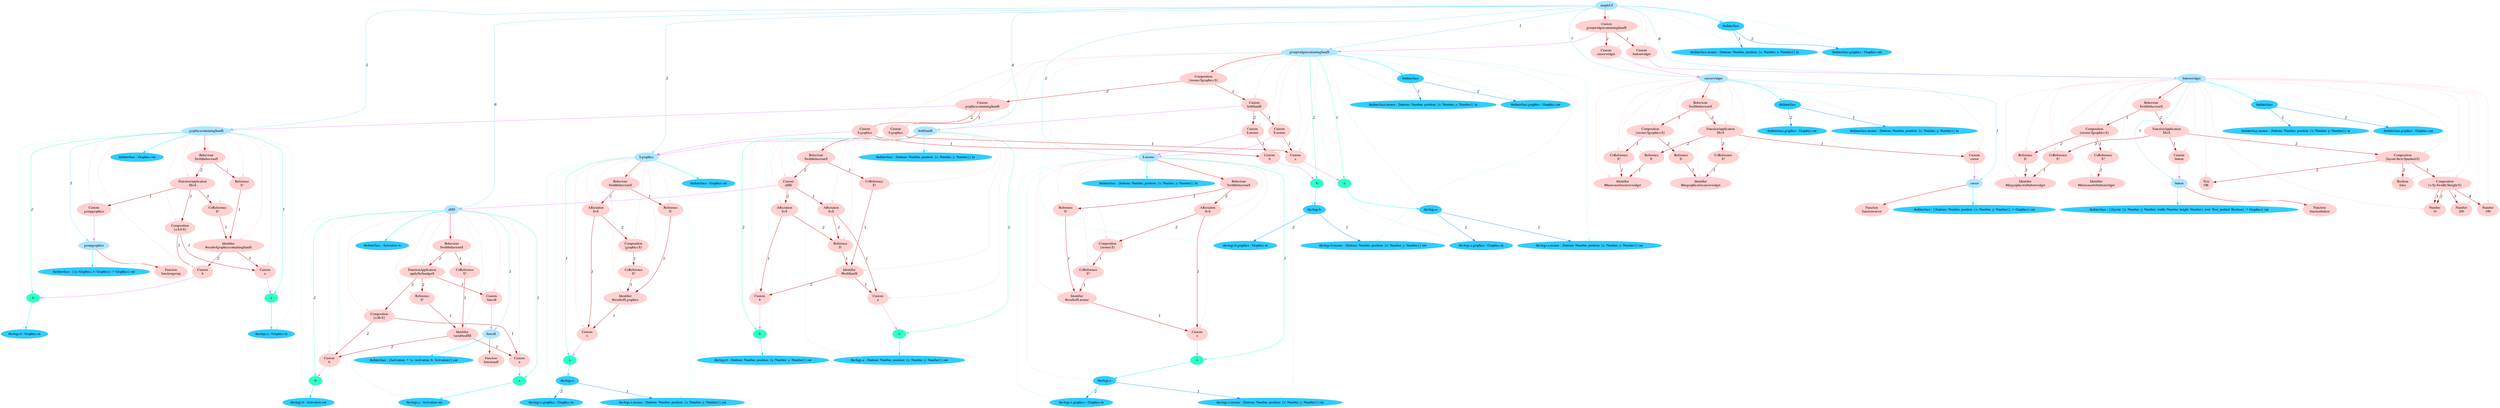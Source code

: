digraph g{node_19640 [shape="ellipse", style="filled", color="#ffd1d1", fontname="Times", label="Custom
a" ]
node_19644 [shape="ellipse", style="filled", color="#ffd1d1", fontname="Times", label="Custom
$.mouse" ]
node_19648 [shape="ellipse", style="filled", color="#ffd1d1", fontname="Times", label="Custom
b" ]
node_19652 [shape="ellipse", style="filled", color="#ffd1d1", fontname="Times", label="Custom
$.mouse" ]
node_19656 [shape="ellipse", style="filled", color="#ffd1d1", fontname="Times", label="Custom
both$and$" ]
node_19661 [shape="ellipse", style="filled", color="#ffd1d1", fontname="Times", label="Custom
$.graphics" ]
node_19665 [shape="ellipse", style="filled", color="#ffd1d1", fontname="Times", label="Custom
$.graphics" ]
node_19669 [shape="ellipse", style="filled", color="#ffd1d1", fontname="Times", label="Custom
graphicscontaining$and$" ]
node_19674 [shape="ellipse", style="filled", color="#ffd1d1", fontname="Times", label="Composition
{mouse:$graphics:$}" ]
node_19679 [shape="ellipse", style="filled", color="#ffd1d1", fontname="Times", label="Custom
x" ]
node_19684 [shape="ellipse", style="filled", color="#ffd1d1", fontname="Times", label="Identifier
#resultof$.mouse" ]
node_19689 [shape="ellipse", style="filled", color="#ffd1d1", fontname="Times", label="Reference
$!" ]
node_19693 [shape="ellipse", style="filled", color="#ffd1d1", fontname="Times", label="CoReference
$?" ]
node_19697 [shape="ellipse", style="filled", color="#ffd1d1", fontname="Times", label="Composition
{mouse:$}" ]
node_19701 [shape="ellipse", style="filled", color="#ffd1d1", fontname="Times", label="Affectation
$=$" ]
node_19706 [shape="ellipse", style="filled", color="#ffd1d1", fontname="Times", label="Behaviour
$withbehaviour$" ]
node_19711 [shape="ellipse", style="filled", color="#ffd1d1", fontname="Times", label="Custom
x" ]
node_19716 [shape="ellipse", style="filled", color="#ffd1d1", fontname="Times", label="Identifier
#resultof$.graphics" ]
node_19721 [shape="ellipse", style="filled", color="#ffd1d1", fontname="Times", label="Reference
$!" ]
node_19725 [shape="ellipse", style="filled", color="#ffd1d1", fontname="Times", label="CoReference
$?" ]
node_19729 [shape="ellipse", style="filled", color="#ffd1d1", fontname="Times", label="Composition
{graphics:$}" ]
node_19733 [shape="ellipse", style="filled", color="#ffd1d1", fontname="Times", label="Affectation
$=$" ]
node_19738 [shape="ellipse", style="filled", color="#ffd1d1", fontname="Times", label="Behaviour
$withbehaviour$" ]
node_19743 [shape="ellipse", style="filled", color="#ffd1d1", fontname="Times", label="Custom
a" ]
node_19749 [shape="ellipse", style="filled", color="#ffd1d1", fontname="Times", label="Custom
b" ]
node_19755 [shape="ellipse", style="filled", color="#ffd1d1", fontname="Times", label="Identifier
#both$and$" ]
node_19762 [shape="ellipse", style="filled", color="#ffd1d1", fontname="Times", label="CoReference
$?" ]
node_19766 [shape="ellipse", style="filled", color="#ffd1d1", fontname="Times", label="Reference
$!" ]
node_19771 [shape="ellipse", style="filled", color="#ffd1d1", fontname="Times", label="Affectation
$=$" ]
node_19776 [shape="ellipse", style="filled", color="#ffd1d1", fontname="Times", label="Affectation
$=$" ]
node_19781 [shape="ellipse", style="filled", color="#ffd1d1", fontname="Times", label="Custom
all$$" ]
node_19786 [shape="ellipse", style="filled", color="#ffd1d1", fontname="Times", label="Behaviour
$withbehaviour$" ]
node_19791 [shape="ellipse", style="filled", color="#ffd1d1", fontname="Times", label="Function
functiongroup" ]
node_19794 [shape="ellipse", style="filled", color="#ffd1d1", fontname="Times", label="Custom
a" ]
node_19799 [shape="ellipse", style="filled", color="#ffd1d1", fontname="Times", label="Custom
b" ]
node_19804 [shape="ellipse", style="filled", color="#ffd1d1", fontname="Times", label="Identifier
#resultofgraphicscontaining$and$" ]
node_19810 [shape="ellipse", style="filled", color="#ffd1d1", fontname="Times", label="Reference
$!" ]
node_19814 [shape="ellipse", style="filled", color="#ffd1d1", fontname="Times", label="Custom
groupgraphics" ]
node_19817 [shape="ellipse", style="filled", color="#ffd1d1", fontname="Times", label="Composition
{a:$,b:$}" ]
node_19822 [shape="ellipse", style="filled", color="#ffd1d1", fontname="Times", label="CoReference
$?" ]
node_19826 [shape="ellipse", style="filled", color="#ffd1d1", fontname="Times", label="FunctionApplication
$$=$" ]
node_19832 [shape="ellipse", style="filled", color="#ffd1d1", fontname="Times", label="Behaviour
$withbehaviour$" ]
node_19837 [shape="ellipse", style="filled", color="#ffd1d1", fontname="Times", label="Function
functionall" ]
node_19840 [shape="ellipse", style="filled", color="#ffd1d1", fontname="Times", label="Custom
a" ]
node_19845 [shape="ellipse", style="filled", color="#ffd1d1", fontname="Times", label="Custom
b" ]
node_19850 [shape="ellipse", style="filled", color="#ffd1d1", fontname="Times", label="Identifier
variableall$$" ]
node_19856 [shape="ellipse", style="filled", color="#ffd1d1", fontname="Times", label="CoReference
$?" ]
node_19860 [shape="ellipse", style="filled", color="#ffd1d1", fontname="Times", label="Custom
funcall" ]
node_19863 [shape="ellipse", style="filled", color="#ffd1d1", fontname="Times", label="Reference
$!" ]
node_19867 [shape="ellipse", style="filled", color="#ffd1d1", fontname="Times", label="Composition
{a:$b:$}" ]
node_19872 [shape="ellipse", style="filled", color="#ffd1d1", fontname="Times", label="FunctionApplication
apply$to$andget$" ]
node_19878 [shape="ellipse", style="filled", color="#ffd1d1", fontname="Times", label="Behaviour
$withbehaviour$" ]
node_19883 [shape="ellipse", style="filled", color="#ffd1d1", fontname="Times", label="Function
functioncursor" ]
node_19886 [shape="ellipse", style="filled", color="#ffd1d1", fontname="Times", label="Identifier
#themouseforcursorwidget" ]
node_19890 [shape="ellipse", style="filled", color="#ffd1d1", fontname="Times", label="CoReference
$?" ]
node_19894 [shape="ellipse", style="filled", color="#ffd1d1", fontname="Times", label="Identifier
#thegraphicsforcursorwidget" ]
node_19898 [shape="ellipse", style="filled", color="#ffd1d1", fontname="Times", label="Reference
$!" ]
node_19902 [shape="ellipse", style="filled", color="#ffd1d1", fontname="Times", label="Composition
{mouse:$graphics:$}" ]
node_19907 [shape="ellipse", style="filled", color="#ffd1d1", fontname="Times", label="Custom
cursor" ]
node_19910 [shape="ellipse", style="filled", color="#ffd1d1", fontname="Times", label="Reference
$!" ]
node_19914 [shape="ellipse", style="filled", color="#ffd1d1", fontname="Times", label="CoReference
$?" ]
node_19918 [shape="ellipse", style="filled", color="#ffd1d1", fontname="Times", label="FunctionApplication
$$=$" ]
node_19924 [shape="ellipse", style="filled", color="#ffd1d1", fontname="Times", label="Behaviour
$withbehaviour$" ]
node_19929 [shape="ellipse", style="filled", color="#ffd1d1", fontname="Times", label="Function
functionbutton" ]
node_19932 [shape="ellipse", style="filled", color="#ffd1d1", fontname="Times", label="Identifier
#themouseforbuttonwidget" ]
node_19935 [shape="ellipse", style="filled", color="#ffd1d1", fontname="Times", label="CoReference
$?" ]
node_19939 [shape="ellipse", style="filled", color="#ffd1d1", fontname="Times", label="Identifier
#thegraphicsforbuttonwidget" ]
node_19943 [shape="ellipse", style="filled", color="#ffd1d1", fontname="Times", label="Reference
$!" ]
node_19947 [shape="ellipse", style="filled", color="#ffd1d1", fontname="Times", label="Composition
{mouse:$graphics:$}" ]
node_19952 [shape="ellipse", style="filled", color="#ffd1d1", fontname="Times", label="Custom
button" ]
node_19955 [shape="ellipse", style="filled", color="#ffd1d1", fontname="Times", label="Number
10" ]
node_19959 [shape="ellipse", style="filled", color="#ffd1d1", fontname="Times", label="Number
200" ]
node_19962 [shape="ellipse", style="filled", color="#ffd1d1", fontname="Times", label="Number
100" ]
node_19965 [shape="ellipse", style="filled", color="#ffd1d1", fontname="Times", label="Composition
{x:$y:$width:$height:$}" ]
node_19972 [shape="ellipse", style="filled", color="#ffd1d1", fontname="Times", label="Text
OK" ]
node_19975 [shape="ellipse", style="filled", color="#ffd1d1", fontname="Times", label="Boolean
false" ]
node_19978 [shape="ellipse", style="filled", color="#ffd1d1", fontname="Times", label="Composition
{layout:$text:$pushed:$}" ]
node_19984 [shape="ellipse", style="filled", color="#ffd1d1", fontname="Times", label="CoReference
$?" ]
node_19988 [shape="ellipse", style="filled", color="#ffd1d1", fontname="Times", label="FunctionApplication
$$=$" ]
node_19994 [shape="ellipse", style="filled", color="#ffd1d1", fontname="Times", label="Behaviour
$withbehaviour$" ]
node_19999 [shape="ellipse", style="filled", color="#ffd1d1", fontname="Times", label="Custom
buttonwidget" ]
node_20002 [shape="ellipse", style="filled", color="#ffd1d1", fontname="Times", label="Custom
cursorwidget" ]
node_20005 [shape="ellipse", style="filled", color="#ffd1d1", fontname="Times", label="Custom
groupwidgetcontaining$and$" ]
node_19136 [shape="ellipse", style="filled", color="#afe7ff", fontname="Times", label="simpleUI" ]
node_19137 [shape="ellipse", style="filled", color="#afe7ff", fontname="Times", label="groupwidgetcontaining$and$" ]
node_19202 [shape="ellipse", style="filled", color="#afe7ff", fontname="Times", label="$.mouse" ]
node_19247 [shape="ellipse", style="filled", color="#afe7ff", fontname="Times", label="$.graphics" ]
node_19292 [shape="ellipse", style="filled", color="#afe7ff", fontname="Times", label="both$and$" ]
node_19360 [shape="ellipse", style="filled", color="#afe7ff", fontname="Times", label="graphicscontaining$and$" ]
node_19361 [shape="ellipse", style="filled", color="#afe7ff", fontname="Times", label="groupgraphics" ]
node_19424 [shape="ellipse", style="filled", color="#afe7ff", fontname="Times", label="all$$" ]
node_19425 [shape="ellipse", style="filled", color="#afe7ff", fontname="Times", label="funcall" ]
node_19488 [shape="ellipse", style="filled", color="#afe7ff", fontname="Times", label="cursorwidget" ]
node_19489 [shape="ellipse", style="filled", color="#afe7ff", fontname="Times", label="cursor" ]
node_19542 [shape="ellipse", style="filled", color="#afe7ff", fontname="Times", label="buttonwidget" ]
node_19543 [shape="ellipse", style="filled", color="#afe7ff", fontname="Times", label="button" ]
node_19138 [shape="ellipse", style="filled", color="#2fffc7", fontname="Times", label="a" ]
node_19148 [shape="ellipse", style="filled", color="#2fffc7", fontname="Times", label="b" ]
node_19203 [shape="ellipse", style="filled", color="#2fffc7", fontname="Times", label="x" ]
node_19248 [shape="ellipse", style="filled", color="#2fffc7", fontname="Times", label="x" ]
node_19293 [shape="ellipse", style="filled", color="#2fffc7", fontname="Times", label="a" ]
node_19297 [shape="ellipse", style="filled", color="#2fffc7", fontname="Times", label="b" ]
node_19369 [shape="ellipse", style="filled", color="#2fffc7", fontname="Times", label="a" ]
node_19373 [shape="ellipse", style="filled", color="#2fffc7", fontname="Times", label="b" ]
node_19433 [shape="ellipse", style="filled", color="#2fffc7", fontname="Times", label="a" ]
node_19437 [shape="ellipse", style="filled", color="#2fffc7", fontname="Times", label="b" ]
node_19139 [shape="ellipse", style="filled", color="#2fcdff", fontname="Times", label="theArgs.a" ]
node_19140 [shape="ellipse", style="filled", color="#2fcdff", fontname="Times", label="theArgs.a.mouse : {buttons: Number, position: {x: Number, y: Number}} out" ]
node_19142 [shape="ellipse", style="filled", color="#2fcdff", fontname="Times", label="theArgs.a.graphics : Graphics in" ]
node_19149 [shape="ellipse", style="filled", color="#2fcdff", fontname="Times", label="theArgs.b" ]
node_19150 [shape="ellipse", style="filled", color="#2fcdff", fontname="Times", label="theArgs.b.mouse : {buttons: Number, position: {x: Number, y: Number}} out" ]
node_19152 [shape="ellipse", style="filled", color="#2fcdff", fontname="Times", label="theArgs.b.graphics : Graphics in" ]
node_19160 [shape="ellipse", style="filled", color="#2fcdff", fontname="Times", label="theInterface" ]
node_19161 [shape="ellipse", style="filled", color="#2fcdff", fontname="Times", label="theInterface.mouse : {buttons: Number, position: {x: Number, y: Number}} in" ]
node_19163 [shape="ellipse", style="filled", color="#2fcdff", fontname="Times", label="theInterface.graphics : Graphics out" ]
node_19204 [shape="ellipse", style="filled", color="#2fcdff", fontname="Times", label="theArgs.x" ]
node_19205 [shape="ellipse", style="filled", color="#2fcdff", fontname="Times", label="theArgs.x.mouse : {buttons: Number, position: {x: Number, y: Number}} out" ]
node_19207 [shape="ellipse", style="filled", color="#2fcdff", fontname="Times", label="theArgs.x.graphics : Graphics in" ]
node_19214 [shape="ellipse", style="filled", color="#2fcdff", fontname="Times", label="theInterface : {buttons: Number, position: {x: Number, y: Number}} in" ]
node_19249 [shape="ellipse", style="filled", color="#2fcdff", fontname="Times", label="theArgs.x" ]
node_19250 [shape="ellipse", style="filled", color="#2fcdff", fontname="Times", label="theArgs.x.mouse : {buttons: Number, position: {x: Number, y: Number}} out" ]
node_19252 [shape="ellipse", style="filled", color="#2fcdff", fontname="Times", label="theArgs.x.graphics : Graphics in" ]
node_19259 [shape="ellipse", style="filled", color="#2fcdff", fontname="Times", label="theInterface : Graphics out" ]
node_19294 [shape="ellipse", style="filled", color="#2fcdff", fontname="Times", label="theArgs.a : {buttons: Number, position: {x: Number, y: Number}} out" ]
node_19298 [shape="ellipse", style="filled", color="#2fcdff", fontname="Times", label="theArgs.b : {buttons: Number, position: {x: Number, y: Number}} out" ]
node_19303 [shape="ellipse", style="filled", color="#2fcdff", fontname="Times", label="theInterface : {buttons: Number, position: {x: Number, y: Number}} in" ]
node_19362 [shape="ellipse", style="filled", color="#2fcdff", fontname="Times", label="theInterface : {{a: Graphics, b: Graphics} -> Graphics} out" ]
node_19370 [shape="ellipse", style="filled", color="#2fcdff", fontname="Times", label="theArgs.a : Graphics in" ]
node_19374 [shape="ellipse", style="filled", color="#2fcdff", fontname="Times", label="theArgs.b : Graphics in" ]
node_19379 [shape="ellipse", style="filled", color="#2fcdff", fontname="Times", label="theInterface : Graphics out" ]
node_19426 [shape="ellipse", style="filled", color="#2fcdff", fontname="Times", label="theInterface : {Activation -> {a: Activation, b: Activation}} out" ]
node_19434 [shape="ellipse", style="filled", color="#2fcdff", fontname="Times", label="theArgs.a : Activation out" ]
node_19438 [shape="ellipse", style="filled", color="#2fcdff", fontname="Times", label="theArgs.b : Activation out" ]
node_19443 [shape="ellipse", style="filled", color="#2fcdff", fontname="Times", label="theInterface : Activation in" ]
node_19490 [shape="ellipse", style="filled", color="#2fcdff", fontname="Times", label="theInterface : {{buttons: Number, position: {x: Number, y: Number}} -> Graphics} out" ]
node_19497 [shape="ellipse", style="filled", color="#2fcdff", fontname="Times", label="theInterface" ]
node_19498 [shape="ellipse", style="filled", color="#2fcdff", fontname="Times", label="theInterface.mouse : {buttons: Number, position: {x: Number, y: Number}} in" ]
node_19500 [shape="ellipse", style="filled", color="#2fcdff", fontname="Times", label="theInterface.graphics : Graphics out" ]
node_19544 [shape="ellipse", style="filled", color="#2fcdff", fontname="Times", label="theInterface : {{layout: {x: Number, y: Number, width: Number, height: Number}, text: Text, pushed: Boolean} -> Graphics} out" ]
node_19551 [shape="ellipse", style="filled", color="#2fcdff", fontname="Times", label="theInterface" ]
node_19552 [shape="ellipse", style="filled", color="#2fcdff", fontname="Times", label="theInterface.mouse : {buttons: Number, position: {x: Number, y: Number}} in" ]
node_19554 [shape="ellipse", style="filled", color="#2fcdff", fontname="Times", label="theInterface.graphics : Graphics out" ]
node_19622 [shape="ellipse", style="filled", color="#2fcdff", fontname="Times", label="theInterface" ]
node_19623 [shape="ellipse", style="filled", color="#2fcdff", fontname="Times", label="theInterface.mouse : {buttons: Number, position: {x: Number, y: Number}} in" ]
node_19625 [shape="ellipse", style="filled", color="#2fcdff", fontname="Times", label="theInterface.graphics : Graphics out" ]
node_19644 -> node_19640 [dir=forward, arrowHead=normal, fontname="Times-Italic", arrowsize=1, color="#d00000", label="1",  headlabel="", taillabel="" ]
node_19652 -> node_19648 [dir=forward, arrowHead=normal, fontname="Times-Italic", arrowsize=1, color="#d00000", label="1",  headlabel="", taillabel="" ]
node_19656 -> node_19644 [dir=forward, arrowHead=normal, fontname="Times-Italic", arrowsize=1, color="#d00000", label="1",  headlabel="", taillabel="" ]
node_19656 -> node_19652 [dir=forward, arrowHead=normal, fontname="Times-Italic", arrowsize=1, color="#d00000", label="2",  headlabel="", taillabel="" ]
node_19661 -> node_19640 [dir=forward, arrowHead=normal, fontname="Times-Italic", arrowsize=1, color="#d00000", label="1",  headlabel="", taillabel="" ]
node_19665 -> node_19648 [dir=forward, arrowHead=normal, fontname="Times-Italic", arrowsize=1, color="#d00000", label="1",  headlabel="", taillabel="" ]
node_19669 -> node_19661 [dir=forward, arrowHead=normal, fontname="Times-Italic", arrowsize=1, color="#d00000", label="1",  headlabel="", taillabel="" ]
node_19669 -> node_19665 [dir=forward, arrowHead=normal, fontname="Times-Italic", arrowsize=1, color="#d00000", label="2",  headlabel="", taillabel="" ]
node_19674 -> node_19656 [dir=forward, arrowHead=normal, fontname="Times-Italic", arrowsize=1, color="#d00000", label="1",  headlabel="", taillabel="" ]
node_19674 -> node_19669 [dir=forward, arrowHead=normal, fontname="Times-Italic", arrowsize=1, color="#d00000", label="2",  headlabel="", taillabel="" ]
node_19684 -> node_19679 [dir=forward, arrowHead=normal, fontname="Times-Italic", arrowsize=1, color="#d00000", label="1",  headlabel="", taillabel="" ]
node_19689 -> node_19684 [dir=forward, arrowHead=normal, fontname="Times-Italic", arrowsize=1, color="#d00000", label="1",  headlabel="", taillabel="" ]
node_19693 -> node_19684 [dir=forward, arrowHead=normal, fontname="Times-Italic", arrowsize=1, color="#d00000", label="1",  headlabel="", taillabel="" ]
node_19697 -> node_19693 [dir=forward, arrowHead=normal, fontname="Times-Italic", arrowsize=1, color="#d00000", label="1",  headlabel="", taillabel="" ]
node_19701 -> node_19679 [dir=forward, arrowHead=normal, fontname="Times-Italic", arrowsize=1, color="#d00000", label="1",  headlabel="", taillabel="" ]
node_19701 -> node_19697 [dir=forward, arrowHead=normal, fontname="Times-Italic", arrowsize=1, color="#d00000", label="2",  headlabel="", taillabel="" ]
node_19706 -> node_19689 [dir=forward, arrowHead=normal, fontname="Times-Italic", arrowsize=1, color="#d00000", label="1",  headlabel="", taillabel="" ]
node_19706 -> node_19701 [dir=forward, arrowHead=normal, fontname="Times-Italic", arrowsize=1, color="#d00000", label="2",  headlabel="", taillabel="" ]
node_19716 -> node_19711 [dir=forward, arrowHead=normal, fontname="Times-Italic", arrowsize=1, color="#d00000", label="1",  headlabel="", taillabel="" ]
node_19721 -> node_19716 [dir=forward, arrowHead=normal, fontname="Times-Italic", arrowsize=1, color="#d00000", label="1",  headlabel="", taillabel="" ]
node_19725 -> node_19716 [dir=forward, arrowHead=normal, fontname="Times-Italic", arrowsize=1, color="#d00000", label="1",  headlabel="", taillabel="" ]
node_19729 -> node_19725 [dir=forward, arrowHead=normal, fontname="Times-Italic", arrowsize=1, color="#d00000", label="1",  headlabel="", taillabel="" ]
node_19733 -> node_19711 [dir=forward, arrowHead=normal, fontname="Times-Italic", arrowsize=1, color="#d00000", label="1",  headlabel="", taillabel="" ]
node_19733 -> node_19729 [dir=forward, arrowHead=normal, fontname="Times-Italic", arrowsize=1, color="#d00000", label="2",  headlabel="", taillabel="" ]
node_19738 -> node_19721 [dir=forward, arrowHead=normal, fontname="Times-Italic", arrowsize=1, color="#d00000", label="1",  headlabel="", taillabel="" ]
node_19738 -> node_19733 [dir=forward, arrowHead=normal, fontname="Times-Italic", arrowsize=1, color="#d00000", label="2",  headlabel="", taillabel="" ]
node_19755 -> node_19743 [dir=forward, arrowHead=normal, fontname="Times-Italic", arrowsize=1, color="#d00000", label="1",  headlabel="", taillabel="" ]
node_19755 -> node_19749 [dir=forward, arrowHead=normal, fontname="Times-Italic", arrowsize=1, color="#d00000", label="2",  headlabel="", taillabel="" ]
node_19762 -> node_19755 [dir=forward, arrowHead=normal, fontname="Times-Italic", arrowsize=1, color="#d00000", label="1",  headlabel="", taillabel="" ]
node_19766 -> node_19755 [dir=forward, arrowHead=normal, fontname="Times-Italic", arrowsize=1, color="#d00000", label="1",  headlabel="", taillabel="" ]
node_19771 -> node_19743 [dir=forward, arrowHead=normal, fontname="Times-Italic", arrowsize=1, color="#d00000", label="1",  headlabel="", taillabel="" ]
node_19771 -> node_19766 [dir=forward, arrowHead=normal, fontname="Times-Italic", arrowsize=1, color="#d00000", label="2",  headlabel="", taillabel="" ]
node_19776 -> node_19749 [dir=forward, arrowHead=normal, fontname="Times-Italic", arrowsize=1, color="#d00000", label="1",  headlabel="", taillabel="" ]
node_19776 -> node_19766 [dir=forward, arrowHead=normal, fontname="Times-Italic", arrowsize=1, color="#d00000", label="2",  headlabel="", taillabel="" ]
node_19781 -> node_19771 [dir=forward, arrowHead=normal, fontname="Times-Italic", arrowsize=1, color="#d00000", label="1",  headlabel="", taillabel="" ]
node_19781 -> node_19776 [dir=forward, arrowHead=normal, fontname="Times-Italic", arrowsize=1, color="#d00000", label="2",  headlabel="", taillabel="" ]
node_19786 -> node_19762 [dir=forward, arrowHead=normal, fontname="Times-Italic", arrowsize=1, color="#d00000", label="1",  headlabel="", taillabel="" ]
node_19786 -> node_19781 [dir=forward, arrowHead=normal, fontname="Times-Italic", arrowsize=1, color="#d00000", label="2",  headlabel="", taillabel="" ]
node_19804 -> node_19794 [dir=forward, arrowHead=normal, fontname="Times-Italic", arrowsize=1, color="#d00000", label="1",  headlabel="", taillabel="" ]
node_19804 -> node_19799 [dir=forward, arrowHead=normal, fontname="Times-Italic", arrowsize=1, color="#d00000", label="2",  headlabel="", taillabel="" ]
node_19810 -> node_19804 [dir=forward, arrowHead=normal, fontname="Times-Italic", arrowsize=1, color="#d00000", label="1",  headlabel="", taillabel="" ]
node_19817 -> node_19794 [dir=forward, arrowHead=normal, fontname="Times-Italic", arrowsize=1, color="#d00000", label="1",  headlabel="", taillabel="" ]
node_19817 -> node_19799 [dir=forward, arrowHead=normal, fontname="Times-Italic", arrowsize=1, color="#d00000", label="2",  headlabel="", taillabel="" ]
node_19822 -> node_19804 [dir=forward, arrowHead=normal, fontname="Times-Italic", arrowsize=1, color="#d00000", label="1",  headlabel="", taillabel="" ]
node_19826 -> node_19814 [dir=forward, arrowHead=normal, fontname="Times-Italic", arrowsize=1, color="#d00000", label="1",  headlabel="", taillabel="" ]
node_19826 -> node_19817 [dir=forward, arrowHead=normal, fontname="Times-Italic", arrowsize=1, color="#d00000", label="2",  headlabel="", taillabel="" ]
node_19826 -> node_19822 [dir=forward, arrowHead=normal, fontname="Times-Italic", arrowsize=1, color="#d00000", label="3",  headlabel="", taillabel="" ]
node_19832 -> node_19810 [dir=forward, arrowHead=normal, fontname="Times-Italic", arrowsize=1, color="#d00000", label="1",  headlabel="", taillabel="" ]
node_19832 -> node_19826 [dir=forward, arrowHead=normal, fontname="Times-Italic", arrowsize=1, color="#d00000", label="2",  headlabel="", taillabel="" ]
node_19850 -> node_19840 [dir=forward, arrowHead=normal, fontname="Times-Italic", arrowsize=1, color="#d00000", label="1",  headlabel="", taillabel="" ]
node_19850 -> node_19845 [dir=forward, arrowHead=normal, fontname="Times-Italic", arrowsize=1, color="#d00000", label="2",  headlabel="", taillabel="" ]
node_19856 -> node_19850 [dir=forward, arrowHead=normal, fontname="Times-Italic", arrowsize=1, color="#d00000", label="1",  headlabel="", taillabel="" ]
node_19863 -> node_19850 [dir=forward, arrowHead=normal, fontname="Times-Italic", arrowsize=1, color="#d00000", label="1",  headlabel="", taillabel="" ]
node_19867 -> node_19840 [dir=forward, arrowHead=normal, fontname="Times-Italic", arrowsize=1, color="#d00000", label="1",  headlabel="", taillabel="" ]
node_19867 -> node_19845 [dir=forward, arrowHead=normal, fontname="Times-Italic", arrowsize=1, color="#d00000", label="2",  headlabel="", taillabel="" ]
node_19872 -> node_19860 [dir=forward, arrowHead=normal, fontname="Times-Italic", arrowsize=1, color="#d00000", label="1",  headlabel="", taillabel="" ]
node_19872 -> node_19863 [dir=forward, arrowHead=normal, fontname="Times-Italic", arrowsize=1, color="#d00000", label="2",  headlabel="", taillabel="" ]
node_19872 -> node_19867 [dir=forward, arrowHead=normal, fontname="Times-Italic", arrowsize=1, color="#d00000", label="3",  headlabel="", taillabel="" ]
node_19878 -> node_19856 [dir=forward, arrowHead=normal, fontname="Times-Italic", arrowsize=1, color="#d00000", label="1",  headlabel="", taillabel="" ]
node_19878 -> node_19872 [dir=forward, arrowHead=normal, fontname="Times-Italic", arrowsize=1, color="#d00000", label="2",  headlabel="", taillabel="" ]
node_19890 -> node_19886 [dir=forward, arrowHead=normal, fontname="Times-Italic", arrowsize=1, color="#d00000", label="1",  headlabel="", taillabel="" ]
node_19898 -> node_19894 [dir=forward, arrowHead=normal, fontname="Times-Italic", arrowsize=1, color="#d00000", label="1",  headlabel="", taillabel="" ]
node_19902 -> node_19890 [dir=forward, arrowHead=normal, fontname="Times-Italic", arrowsize=1, color="#d00000", label="1",  headlabel="", taillabel="" ]
node_19902 -> node_19898 [dir=forward, arrowHead=normal, fontname="Times-Italic", arrowsize=1, color="#d00000", label="2",  headlabel="", taillabel="" ]
node_19910 -> node_19886 [dir=forward, arrowHead=normal, fontname="Times-Italic", arrowsize=1, color="#d00000", label="1",  headlabel="", taillabel="" ]
node_19914 -> node_19894 [dir=forward, arrowHead=normal, fontname="Times-Italic", arrowsize=1, color="#d00000", label="1",  headlabel="", taillabel="" ]
node_19918 -> node_19907 [dir=forward, arrowHead=normal, fontname="Times-Italic", arrowsize=1, color="#d00000", label="1",  headlabel="", taillabel="" ]
node_19918 -> node_19910 [dir=forward, arrowHead=normal, fontname="Times-Italic", arrowsize=1, color="#d00000", label="2",  headlabel="", taillabel="" ]
node_19918 -> node_19914 [dir=forward, arrowHead=normal, fontname="Times-Italic", arrowsize=1, color="#d00000", label="3",  headlabel="", taillabel="" ]
node_19924 -> node_19902 [dir=forward, arrowHead=normal, fontname="Times-Italic", arrowsize=1, color="#d00000", label="1",  headlabel="", taillabel="" ]
node_19924 -> node_19918 [dir=forward, arrowHead=normal, fontname="Times-Italic", arrowsize=1, color="#d00000", label="2",  headlabel="", taillabel="" ]
node_19935 -> node_19932 [dir=forward, arrowHead=normal, fontname="Times-Italic", arrowsize=1, color="#d00000", label="1",  headlabel="", taillabel="" ]
node_19943 -> node_19939 [dir=forward, arrowHead=normal, fontname="Times-Italic", arrowsize=1, color="#d00000", label="1",  headlabel="", taillabel="" ]
node_19947 -> node_19935 [dir=forward, arrowHead=normal, fontname="Times-Italic", arrowsize=1, color="#d00000", label="1",  headlabel="", taillabel="" ]
node_19947 -> node_19943 [dir=forward, arrowHead=normal, fontname="Times-Italic", arrowsize=1, color="#d00000", label="2",  headlabel="", taillabel="" ]
node_19965 -> node_19955 [dir=forward, arrowHead=normal, fontname="Times-Italic", arrowsize=1, color="#d00000", label="1",  headlabel="", taillabel="" ]
node_19965 -> node_19955 [dir=forward, arrowHead=normal, fontname="Times-Italic", arrowsize=1, color="#d00000", label="2",  headlabel="", taillabel="" ]
node_19965 -> node_19959 [dir=forward, arrowHead=normal, fontname="Times-Italic", arrowsize=1, color="#d00000", label="3",  headlabel="", taillabel="" ]
node_19965 -> node_19962 [dir=forward, arrowHead=normal, fontname="Times-Italic", arrowsize=1, color="#d00000", label="4",  headlabel="", taillabel="" ]
node_19978 -> node_19965 [dir=forward, arrowHead=normal, fontname="Times-Italic", arrowsize=1, color="#d00000", label="1",  headlabel="", taillabel="" ]
node_19978 -> node_19972 [dir=forward, arrowHead=normal, fontname="Times-Italic", arrowsize=1, color="#d00000", label="2",  headlabel="", taillabel="" ]
node_19978 -> node_19975 [dir=forward, arrowHead=normal, fontname="Times-Italic", arrowsize=1, color="#d00000", label="3",  headlabel="", taillabel="" ]
node_19984 -> node_19939 [dir=forward, arrowHead=normal, fontname="Times-Italic", arrowsize=1, color="#d00000", label="1",  headlabel="", taillabel="" ]
node_19988 -> node_19952 [dir=forward, arrowHead=normal, fontname="Times-Italic", arrowsize=1, color="#d00000", label="1",  headlabel="", taillabel="" ]
node_19988 -> node_19978 [dir=forward, arrowHead=normal, fontname="Times-Italic", arrowsize=1, color="#d00000", label="2",  headlabel="", taillabel="" ]
node_19988 -> node_19984 [dir=forward, arrowHead=normal, fontname="Times-Italic", arrowsize=1, color="#d00000", label="3",  headlabel="", taillabel="" ]
node_19994 -> node_19947 [dir=forward, arrowHead=normal, fontname="Times-Italic", arrowsize=1, color="#d00000", label="1",  headlabel="", taillabel="" ]
node_19994 -> node_19988 [dir=forward, arrowHead=normal, fontname="Times-Italic", arrowsize=1, color="#d00000", label="2",  headlabel="", taillabel="" ]
node_20005 -> node_19999 [dir=forward, arrowHead=normal, fontname="Times-Italic", arrowsize=1, color="#d00000", label="1",  headlabel="", taillabel="" ]
node_20005 -> node_20002 [dir=forward, arrowHead=normal, fontname="Times-Italic", arrowsize=1, color="#d00000", label="2",  headlabel="", taillabel="" ]
node_19137 -> node_19674 [dir=forward, arrowHead=normal, fontname="Times-Italic", arrowsize=1, color="#ff0000", label="",  headlabel="", taillabel="" ]
node_19202 -> node_19706 [dir=forward, arrowHead=normal, fontname="Times-Italic", arrowsize=1, color="#ff0000", label="",  headlabel="", taillabel="" ]
node_19247 -> node_19738 [dir=forward, arrowHead=normal, fontname="Times-Italic", arrowsize=1, color="#ff0000", label="",  headlabel="", taillabel="" ]
node_19292 -> node_19786 [dir=forward, arrowHead=normal, fontname="Times-Italic", arrowsize=1, color="#ff0000", label="",  headlabel="", taillabel="" ]
node_19361 -> node_19791 [dir=forward, arrowHead=normal, fontname="Times-Italic", arrowsize=1, color="#ff0000", label="",  headlabel="", taillabel="" ]
node_19360 -> node_19832 [dir=forward, arrowHead=normal, fontname="Times-Italic", arrowsize=1, color="#ff0000", label="",  headlabel="", taillabel="" ]
node_19425 -> node_19837 [dir=forward, arrowHead=normal, fontname="Times-Italic", arrowsize=1, color="#ff0000", label="",  headlabel="", taillabel="" ]
node_19424 -> node_19878 [dir=forward, arrowHead=normal, fontname="Times-Italic", arrowsize=1, color="#ff0000", label="",  headlabel="", taillabel="" ]
node_19489 -> node_19883 [dir=forward, arrowHead=normal, fontname="Times-Italic", arrowsize=1, color="#ff0000", label="",  headlabel="", taillabel="" ]
node_19488 -> node_19924 [dir=forward, arrowHead=normal, fontname="Times-Italic", arrowsize=1, color="#ff0000", label="",  headlabel="", taillabel="" ]
node_19543 -> node_19929 [dir=forward, arrowHead=normal, fontname="Times-Italic", arrowsize=1, color="#ff0000", label="",  headlabel="", taillabel="" ]
node_19542 -> node_19994 [dir=forward, arrowHead=normal, fontname="Times-Italic", arrowsize=1, color="#ff0000", label="",  headlabel="", taillabel="" ]
node_19136 -> node_20005 [dir=forward, arrowHead=normal, fontname="Times-Italic", arrowsize=1, color="#ff0000", label="",  headlabel="", taillabel="" ]
node_19137 -> node_19640 [dir=forward, arrowHead=normal, fontname="Times-Italic", arrowsize=1, color="#ffd5d5", label="",  headlabel="", taillabel="" ]
node_19137 -> node_19644 [dir=forward, arrowHead=normal, fontname="Times-Italic", arrowsize=1, color="#ffd5d5", label="",  headlabel="", taillabel="" ]
node_19137 -> node_19648 [dir=forward, arrowHead=normal, fontname="Times-Italic", arrowsize=1, color="#ffd5d5", label="",  headlabel="", taillabel="" ]
node_19137 -> node_19652 [dir=forward, arrowHead=normal, fontname="Times-Italic", arrowsize=1, color="#ffd5d5", label="",  headlabel="", taillabel="" ]
node_19137 -> node_19656 [dir=forward, arrowHead=normal, fontname="Times-Italic", arrowsize=1, color="#ffd5d5", label="",  headlabel="", taillabel="" ]
node_19137 -> node_19661 [dir=forward, arrowHead=normal, fontname="Times-Italic", arrowsize=1, color="#ffd5d5", label="",  headlabel="", taillabel="" ]
node_19137 -> node_19665 [dir=forward, arrowHead=normal, fontname="Times-Italic", arrowsize=1, color="#ffd5d5", label="",  headlabel="", taillabel="" ]
node_19137 -> node_19669 [dir=forward, arrowHead=normal, fontname="Times-Italic", arrowsize=1, color="#ffd5d5", label="",  headlabel="", taillabel="" ]
node_19137 -> node_19674 [dir=forward, arrowHead=normal, fontname="Times-Italic", arrowsize=1, color="#ffd5d5", label="",  headlabel="", taillabel="" ]
node_19202 -> node_19679 [dir=forward, arrowHead=normal, fontname="Times-Italic", arrowsize=1, color="#ffd5d5", label="",  headlabel="", taillabel="" ]
node_19202 -> node_19684 [dir=forward, arrowHead=normal, fontname="Times-Italic", arrowsize=1, color="#ffd5d5", label="",  headlabel="", taillabel="" ]
node_19202 -> node_19689 [dir=forward, arrowHead=normal, fontname="Times-Italic", arrowsize=1, color="#ffd5d5", label="",  headlabel="", taillabel="" ]
node_19202 -> node_19693 [dir=forward, arrowHead=normal, fontname="Times-Italic", arrowsize=1, color="#ffd5d5", label="",  headlabel="", taillabel="" ]
node_19202 -> node_19697 [dir=forward, arrowHead=normal, fontname="Times-Italic", arrowsize=1, color="#ffd5d5", label="",  headlabel="", taillabel="" ]
node_19202 -> node_19701 [dir=forward, arrowHead=normal, fontname="Times-Italic", arrowsize=1, color="#ffd5d5", label="",  headlabel="", taillabel="" ]
node_19202 -> node_19706 [dir=forward, arrowHead=normal, fontname="Times-Italic", arrowsize=1, color="#ffd5d5", label="",  headlabel="", taillabel="" ]
node_19247 -> node_19711 [dir=forward, arrowHead=normal, fontname="Times-Italic", arrowsize=1, color="#ffd5d5", label="",  headlabel="", taillabel="" ]
node_19247 -> node_19716 [dir=forward, arrowHead=normal, fontname="Times-Italic", arrowsize=1, color="#ffd5d5", label="",  headlabel="", taillabel="" ]
node_19247 -> node_19721 [dir=forward, arrowHead=normal, fontname="Times-Italic", arrowsize=1, color="#ffd5d5", label="",  headlabel="", taillabel="" ]
node_19247 -> node_19725 [dir=forward, arrowHead=normal, fontname="Times-Italic", arrowsize=1, color="#ffd5d5", label="",  headlabel="", taillabel="" ]
node_19247 -> node_19729 [dir=forward, arrowHead=normal, fontname="Times-Italic", arrowsize=1, color="#ffd5d5", label="",  headlabel="", taillabel="" ]
node_19247 -> node_19733 [dir=forward, arrowHead=normal, fontname="Times-Italic", arrowsize=1, color="#ffd5d5", label="",  headlabel="", taillabel="" ]
node_19247 -> node_19738 [dir=forward, arrowHead=normal, fontname="Times-Italic", arrowsize=1, color="#ffd5d5", label="",  headlabel="", taillabel="" ]
node_19292 -> node_19743 [dir=forward, arrowHead=normal, fontname="Times-Italic", arrowsize=1, color="#ffd5d5", label="",  headlabel="", taillabel="" ]
node_19292 -> node_19749 [dir=forward, arrowHead=normal, fontname="Times-Italic", arrowsize=1, color="#ffd5d5", label="",  headlabel="", taillabel="" ]
node_19292 -> node_19755 [dir=forward, arrowHead=normal, fontname="Times-Italic", arrowsize=1, color="#ffd5d5", label="",  headlabel="", taillabel="" ]
node_19292 -> node_19762 [dir=forward, arrowHead=normal, fontname="Times-Italic", arrowsize=1, color="#ffd5d5", label="",  headlabel="", taillabel="" ]
node_19292 -> node_19766 [dir=forward, arrowHead=normal, fontname="Times-Italic", arrowsize=1, color="#ffd5d5", label="",  headlabel="", taillabel="" ]
node_19292 -> node_19771 [dir=forward, arrowHead=normal, fontname="Times-Italic", arrowsize=1, color="#ffd5d5", label="",  headlabel="", taillabel="" ]
node_19292 -> node_19776 [dir=forward, arrowHead=normal, fontname="Times-Italic", arrowsize=1, color="#ffd5d5", label="",  headlabel="", taillabel="" ]
node_19292 -> node_19781 [dir=forward, arrowHead=normal, fontname="Times-Italic", arrowsize=1, color="#ffd5d5", label="",  headlabel="", taillabel="" ]
node_19292 -> node_19786 [dir=forward, arrowHead=normal, fontname="Times-Italic", arrowsize=1, color="#ffd5d5", label="",  headlabel="", taillabel="" ]
node_19361 -> node_19791 [dir=forward, arrowHead=normal, fontname="Times-Italic", arrowsize=1, color="#ffd5d5", label="",  headlabel="", taillabel="" ]
node_19360 -> node_19794 [dir=forward, arrowHead=normal, fontname="Times-Italic", arrowsize=1, color="#ffd5d5", label="",  headlabel="", taillabel="" ]
node_19360 -> node_19799 [dir=forward, arrowHead=normal, fontname="Times-Italic", arrowsize=1, color="#ffd5d5", label="",  headlabel="", taillabel="" ]
node_19360 -> node_19804 [dir=forward, arrowHead=normal, fontname="Times-Italic", arrowsize=1, color="#ffd5d5", label="",  headlabel="", taillabel="" ]
node_19360 -> node_19810 [dir=forward, arrowHead=normal, fontname="Times-Italic", arrowsize=1, color="#ffd5d5", label="",  headlabel="", taillabel="" ]
node_19360 -> node_19814 [dir=forward, arrowHead=normal, fontname="Times-Italic", arrowsize=1, color="#ffd5d5", label="",  headlabel="", taillabel="" ]
node_19360 -> node_19817 [dir=forward, arrowHead=normal, fontname="Times-Italic", arrowsize=1, color="#ffd5d5", label="",  headlabel="", taillabel="" ]
node_19360 -> node_19822 [dir=forward, arrowHead=normal, fontname="Times-Italic", arrowsize=1, color="#ffd5d5", label="",  headlabel="", taillabel="" ]
node_19360 -> node_19826 [dir=forward, arrowHead=normal, fontname="Times-Italic", arrowsize=1, color="#ffd5d5", label="",  headlabel="", taillabel="" ]
node_19360 -> node_19832 [dir=forward, arrowHead=normal, fontname="Times-Italic", arrowsize=1, color="#ffd5d5", label="",  headlabel="", taillabel="" ]
node_19425 -> node_19837 [dir=forward, arrowHead=normal, fontname="Times-Italic", arrowsize=1, color="#ffd5d5", label="",  headlabel="", taillabel="" ]
node_19424 -> node_19840 [dir=forward, arrowHead=normal, fontname="Times-Italic", arrowsize=1, color="#ffd5d5", label="",  headlabel="", taillabel="" ]
node_19424 -> node_19845 [dir=forward, arrowHead=normal, fontname="Times-Italic", arrowsize=1, color="#ffd5d5", label="",  headlabel="", taillabel="" ]
node_19424 -> node_19850 [dir=forward, arrowHead=normal, fontname="Times-Italic", arrowsize=1, color="#ffd5d5", label="",  headlabel="", taillabel="" ]
node_19424 -> node_19856 [dir=forward, arrowHead=normal, fontname="Times-Italic", arrowsize=1, color="#ffd5d5", label="",  headlabel="", taillabel="" ]
node_19424 -> node_19860 [dir=forward, arrowHead=normal, fontname="Times-Italic", arrowsize=1, color="#ffd5d5", label="",  headlabel="", taillabel="" ]
node_19424 -> node_19863 [dir=forward, arrowHead=normal, fontname="Times-Italic", arrowsize=1, color="#ffd5d5", label="",  headlabel="", taillabel="" ]
node_19424 -> node_19867 [dir=forward, arrowHead=normal, fontname="Times-Italic", arrowsize=1, color="#ffd5d5", label="",  headlabel="", taillabel="" ]
node_19424 -> node_19872 [dir=forward, arrowHead=normal, fontname="Times-Italic", arrowsize=1, color="#ffd5d5", label="",  headlabel="", taillabel="" ]
node_19424 -> node_19878 [dir=forward, arrowHead=normal, fontname="Times-Italic", arrowsize=1, color="#ffd5d5", label="",  headlabel="", taillabel="" ]
node_19489 -> node_19883 [dir=forward, arrowHead=normal, fontname="Times-Italic", arrowsize=1, color="#ffd5d5", label="",  headlabel="", taillabel="" ]
node_19488 -> node_19886 [dir=forward, arrowHead=normal, fontname="Times-Italic", arrowsize=1, color="#ffd5d5", label="",  headlabel="", taillabel="" ]
node_19488 -> node_19890 [dir=forward, arrowHead=normal, fontname="Times-Italic", arrowsize=1, color="#ffd5d5", label="",  headlabel="", taillabel="" ]
node_19488 -> node_19894 [dir=forward, arrowHead=normal, fontname="Times-Italic", arrowsize=1, color="#ffd5d5", label="",  headlabel="", taillabel="" ]
node_19488 -> node_19898 [dir=forward, arrowHead=normal, fontname="Times-Italic", arrowsize=1, color="#ffd5d5", label="",  headlabel="", taillabel="" ]
node_19488 -> node_19902 [dir=forward, arrowHead=normal, fontname="Times-Italic", arrowsize=1, color="#ffd5d5", label="",  headlabel="", taillabel="" ]
node_19488 -> node_19907 [dir=forward, arrowHead=normal, fontname="Times-Italic", arrowsize=1, color="#ffd5d5", label="",  headlabel="", taillabel="" ]
node_19488 -> node_19910 [dir=forward, arrowHead=normal, fontname="Times-Italic", arrowsize=1, color="#ffd5d5", label="",  headlabel="", taillabel="" ]
node_19488 -> node_19914 [dir=forward, arrowHead=normal, fontname="Times-Italic", arrowsize=1, color="#ffd5d5", label="",  headlabel="", taillabel="" ]
node_19488 -> node_19918 [dir=forward, arrowHead=normal, fontname="Times-Italic", arrowsize=1, color="#ffd5d5", label="",  headlabel="", taillabel="" ]
node_19488 -> node_19924 [dir=forward, arrowHead=normal, fontname="Times-Italic", arrowsize=1, color="#ffd5d5", label="",  headlabel="", taillabel="" ]
node_19543 -> node_19929 [dir=forward, arrowHead=normal, fontname="Times-Italic", arrowsize=1, color="#ffd5d5", label="",  headlabel="", taillabel="" ]
node_19542 -> node_19932 [dir=forward, arrowHead=normal, fontname="Times-Italic", arrowsize=1, color="#ffd5d5", label="",  headlabel="", taillabel="" ]
node_19542 -> node_19935 [dir=forward, arrowHead=normal, fontname="Times-Italic", arrowsize=1, color="#ffd5d5", label="",  headlabel="", taillabel="" ]
node_19542 -> node_19939 [dir=forward, arrowHead=normal, fontname="Times-Italic", arrowsize=1, color="#ffd5d5", label="",  headlabel="", taillabel="" ]
node_19542 -> node_19943 [dir=forward, arrowHead=normal, fontname="Times-Italic", arrowsize=1, color="#ffd5d5", label="",  headlabel="", taillabel="" ]
node_19542 -> node_19947 [dir=forward, arrowHead=normal, fontname="Times-Italic", arrowsize=1, color="#ffd5d5", label="",  headlabel="", taillabel="" ]
node_19542 -> node_19952 [dir=forward, arrowHead=normal, fontname="Times-Italic", arrowsize=1, color="#ffd5d5", label="",  headlabel="", taillabel="" ]
node_19542 -> node_19955 [dir=forward, arrowHead=normal, fontname="Times-Italic", arrowsize=1, color="#ffd5d5", label="",  headlabel="", taillabel="" ]
node_19542 -> node_19959 [dir=forward, arrowHead=normal, fontname="Times-Italic", arrowsize=1, color="#ffd5d5", label="",  headlabel="", taillabel="" ]
node_19542 -> node_19962 [dir=forward, arrowHead=normal, fontname="Times-Italic", arrowsize=1, color="#ffd5d5", label="",  headlabel="", taillabel="" ]
node_19542 -> node_19965 [dir=forward, arrowHead=normal, fontname="Times-Italic", arrowsize=1, color="#ffd5d5", label="",  headlabel="", taillabel="" ]
node_19542 -> node_19972 [dir=forward, arrowHead=normal, fontname="Times-Italic", arrowsize=1, color="#ffd5d5", label="",  headlabel="", taillabel="" ]
node_19542 -> node_19975 [dir=forward, arrowHead=normal, fontname="Times-Italic", arrowsize=1, color="#ffd5d5", label="",  headlabel="", taillabel="" ]
node_19542 -> node_19978 [dir=forward, arrowHead=normal, fontname="Times-Italic", arrowsize=1, color="#ffd5d5", label="",  headlabel="", taillabel="" ]
node_19542 -> node_19984 [dir=forward, arrowHead=normal, fontname="Times-Italic", arrowsize=1, color="#ffd5d5", label="",  headlabel="", taillabel="" ]
node_19542 -> node_19988 [dir=forward, arrowHead=normal, fontname="Times-Italic", arrowsize=1, color="#ffd5d5", label="",  headlabel="", taillabel="" ]
node_19542 -> node_19994 [dir=forward, arrowHead=normal, fontname="Times-Italic", arrowsize=1, color="#ffd5d5", label="",  headlabel="", taillabel="" ]
node_19136 -> node_19999 [dir=forward, arrowHead=normal, fontname="Times-Italic", arrowsize=1, color="#ffd5d5", label="",  headlabel="", taillabel="" ]
node_19136 -> node_20002 [dir=forward, arrowHead=normal, fontname="Times-Italic", arrowsize=1, color="#ffd5d5", label="",  headlabel="", taillabel="" ]
node_19136 -> node_20005 [dir=forward, arrowHead=normal, fontname="Times-Italic", arrowsize=1, color="#ffd5d5", label="",  headlabel="", taillabel="" ]
node_19137 -> node_19138 [dir=forward, arrowHead=normal, fontname="Times-Italic", arrowsize=1, color="#2fffc7", label="1",  headlabel="", taillabel="" ]
node_19137 -> node_19148 [dir=forward, arrowHead=normal, fontname="Times-Italic", arrowsize=1, color="#2fffc7", label="2",  headlabel="", taillabel="" ]
node_19202 -> node_19203 [dir=forward, arrowHead=normal, fontname="Times-Italic", arrowsize=1, color="#2fffc7", label="1",  headlabel="", taillabel="" ]
node_19247 -> node_19248 [dir=forward, arrowHead=normal, fontname="Times-Italic", arrowsize=1, color="#2fffc7", label="1",  headlabel="", taillabel="" ]
node_19292 -> node_19293 [dir=forward, arrowHead=normal, fontname="Times-Italic", arrowsize=1, color="#2fffc7", label="1",  headlabel="", taillabel="" ]
node_19292 -> node_19297 [dir=forward, arrowHead=normal, fontname="Times-Italic", arrowsize=1, color="#2fffc7", label="2",  headlabel="", taillabel="" ]
node_19360 -> node_19369 [dir=forward, arrowHead=normal, fontname="Times-Italic", arrowsize=1, color="#2fffc7", label="1",  headlabel="", taillabel="" ]
node_19360 -> node_19373 [dir=forward, arrowHead=normal, fontname="Times-Italic", arrowsize=1, color="#2fffc7", label="2",  headlabel="", taillabel="" ]
node_19424 -> node_19433 [dir=forward, arrowHead=normal, fontname="Times-Italic", arrowsize=1, color="#2fffc7", label="1",  headlabel="", taillabel="" ]
node_19424 -> node_19437 [dir=forward, arrowHead=normal, fontname="Times-Italic", arrowsize=1, color="#2fffc7", label="2",  headlabel="", taillabel="" ]
node_19138 -> node_19139 [dir=forward, arrowHead=normal, fontname="Times-Italic", arrowsize=1, color="#00e8ff", label="",  headlabel="", taillabel="" ]
node_19148 -> node_19149 [dir=forward, arrowHead=normal, fontname="Times-Italic", arrowsize=1, color="#00e8ff", label="",  headlabel="", taillabel="" ]
node_19203 -> node_19204 [dir=forward, arrowHead=normal, fontname="Times-Italic", arrowsize=1, color="#00e8ff", label="",  headlabel="", taillabel="" ]
node_19248 -> node_19249 [dir=forward, arrowHead=normal, fontname="Times-Italic", arrowsize=1, color="#00e8ff", label="",  headlabel="", taillabel="" ]
node_19293 -> node_19294 [dir=forward, arrowHead=normal, fontname="Times-Italic", arrowsize=1, color="#00e8ff", label="",  headlabel="", taillabel="" ]
node_19297 -> node_19298 [dir=forward, arrowHead=normal, fontname="Times-Italic", arrowsize=1, color="#00e8ff", label="",  headlabel="", taillabel="" ]
node_19369 -> node_19370 [dir=forward, arrowHead=normal, fontname="Times-Italic", arrowsize=1, color="#00e8ff", label="",  headlabel="", taillabel="" ]
node_19373 -> node_19374 [dir=forward, arrowHead=normal, fontname="Times-Italic", arrowsize=1, color="#00e8ff", label="",  headlabel="", taillabel="" ]
node_19433 -> node_19434 [dir=forward, arrowHead=normal, fontname="Times-Italic", arrowsize=1, color="#00e8ff", label="",  headlabel="", taillabel="" ]
node_19437 -> node_19438 [dir=forward, arrowHead=normal, fontname="Times-Italic", arrowsize=1, color="#00e8ff", label="",  headlabel="", taillabel="" ]
node_19137 -> node_19160 [dir=forward, arrowHead=normal, fontname="Times-Italic", arrowsize=1, color="#00e8ff", label="",  headlabel="", taillabel="" ]
node_19202 -> node_19214 [dir=forward, arrowHead=normal, fontname="Times-Italic", arrowsize=1, color="#00e8ff", label="",  headlabel="", taillabel="" ]
node_19247 -> node_19259 [dir=forward, arrowHead=normal, fontname="Times-Italic", arrowsize=1, color="#00e8ff", label="",  headlabel="", taillabel="" ]
node_19292 -> node_19303 [dir=forward, arrowHead=normal, fontname="Times-Italic", arrowsize=1, color="#00e8ff", label="",  headlabel="", taillabel="" ]
node_19361 -> node_19362 [dir=forward, arrowHead=normal, fontname="Times-Italic", arrowsize=1, color="#00e8ff", label="",  headlabel="", taillabel="" ]
node_19360 -> node_19379 [dir=forward, arrowHead=normal, fontname="Times-Italic", arrowsize=1, color="#00e8ff", label="",  headlabel="", taillabel="" ]
node_19425 -> node_19426 [dir=forward, arrowHead=normal, fontname="Times-Italic", arrowsize=1, color="#00e8ff", label="",  headlabel="", taillabel="" ]
node_19424 -> node_19443 [dir=forward, arrowHead=normal, fontname="Times-Italic", arrowsize=1, color="#00e8ff", label="",  headlabel="", taillabel="" ]
node_19489 -> node_19490 [dir=forward, arrowHead=normal, fontname="Times-Italic", arrowsize=1, color="#00e8ff", label="",  headlabel="", taillabel="" ]
node_19488 -> node_19497 [dir=forward, arrowHead=normal, fontname="Times-Italic", arrowsize=1, color="#00e8ff", label="",  headlabel="", taillabel="" ]
node_19543 -> node_19544 [dir=forward, arrowHead=normal, fontname="Times-Italic", arrowsize=1, color="#00e8ff", label="",  headlabel="", taillabel="" ]
node_19542 -> node_19551 [dir=forward, arrowHead=normal, fontname="Times-Italic", arrowsize=1, color="#00e8ff", label="",  headlabel="", taillabel="" ]
node_19136 -> node_19622 [dir=forward, arrowHead=normal, fontname="Times-Italic", arrowsize=1, color="#00e8ff", label="",  headlabel="", taillabel="" ]
node_19137 -> node_19140 [dir=forward, arrowHead=normal, fontname="Times-Italic", arrowsize=1, color="#bef9ff", label="",  headlabel="", taillabel="" ]
node_19137 -> node_19142 [dir=forward, arrowHead=normal, fontname="Times-Italic", arrowsize=1, color="#bef9ff", label="",  headlabel="", taillabel="" ]
node_19137 -> node_19139 [dir=forward, arrowHead=normal, fontname="Times-Italic", arrowsize=1, color="#bef9ff", label="",  headlabel="", taillabel="" ]
node_19137 -> node_19150 [dir=forward, arrowHead=normal, fontname="Times-Italic", arrowsize=1, color="#bef9ff", label="",  headlabel="", taillabel="" ]
node_19137 -> node_19152 [dir=forward, arrowHead=normal, fontname="Times-Italic", arrowsize=1, color="#bef9ff", label="",  headlabel="", taillabel="" ]
node_19137 -> node_19149 [dir=forward, arrowHead=normal, fontname="Times-Italic", arrowsize=1, color="#bef9ff", label="",  headlabel="", taillabel="" ]
node_19137 -> node_19161 [dir=forward, arrowHead=normal, fontname="Times-Italic", arrowsize=1, color="#bef9ff", label="",  headlabel="", taillabel="" ]
node_19137 -> node_19163 [dir=forward, arrowHead=normal, fontname="Times-Italic", arrowsize=1, color="#bef9ff", label="",  headlabel="", taillabel="" ]
node_19137 -> node_19160 [dir=forward, arrowHead=normal, fontname="Times-Italic", arrowsize=1, color="#bef9ff", label="",  headlabel="", taillabel="" ]
node_19202 -> node_19205 [dir=forward, arrowHead=normal, fontname="Times-Italic", arrowsize=1, color="#bef9ff", label="",  headlabel="", taillabel="" ]
node_19202 -> node_19207 [dir=forward, arrowHead=normal, fontname="Times-Italic", arrowsize=1, color="#bef9ff", label="",  headlabel="", taillabel="" ]
node_19202 -> node_19204 [dir=forward, arrowHead=normal, fontname="Times-Italic", arrowsize=1, color="#bef9ff", label="",  headlabel="", taillabel="" ]
node_19202 -> node_19214 [dir=forward, arrowHead=normal, fontname="Times-Italic", arrowsize=1, color="#bef9ff", label="",  headlabel="", taillabel="" ]
node_19247 -> node_19250 [dir=forward, arrowHead=normal, fontname="Times-Italic", arrowsize=1, color="#bef9ff", label="",  headlabel="", taillabel="" ]
node_19247 -> node_19252 [dir=forward, arrowHead=normal, fontname="Times-Italic", arrowsize=1, color="#bef9ff", label="",  headlabel="", taillabel="" ]
node_19247 -> node_19249 [dir=forward, arrowHead=normal, fontname="Times-Italic", arrowsize=1, color="#bef9ff", label="",  headlabel="", taillabel="" ]
node_19247 -> node_19259 [dir=forward, arrowHead=normal, fontname="Times-Italic", arrowsize=1, color="#bef9ff", label="",  headlabel="", taillabel="" ]
node_19292 -> node_19294 [dir=forward, arrowHead=normal, fontname="Times-Italic", arrowsize=1, color="#bef9ff", label="",  headlabel="", taillabel="" ]
node_19292 -> node_19298 [dir=forward, arrowHead=normal, fontname="Times-Italic", arrowsize=1, color="#bef9ff", label="",  headlabel="", taillabel="" ]
node_19292 -> node_19303 [dir=forward, arrowHead=normal, fontname="Times-Italic", arrowsize=1, color="#bef9ff", label="",  headlabel="", taillabel="" ]
node_19361 -> node_19362 [dir=forward, arrowHead=normal, fontname="Times-Italic", arrowsize=1, color="#bef9ff", label="",  headlabel="", taillabel="" ]
node_19360 -> node_19370 [dir=forward, arrowHead=normal, fontname="Times-Italic", arrowsize=1, color="#bef9ff", label="",  headlabel="", taillabel="" ]
node_19360 -> node_19374 [dir=forward, arrowHead=normal, fontname="Times-Italic", arrowsize=1, color="#bef9ff", label="",  headlabel="", taillabel="" ]
node_19360 -> node_19379 [dir=forward, arrowHead=normal, fontname="Times-Italic", arrowsize=1, color="#bef9ff", label="",  headlabel="", taillabel="" ]
node_19425 -> node_19426 [dir=forward, arrowHead=normal, fontname="Times-Italic", arrowsize=1, color="#bef9ff", label="",  headlabel="", taillabel="" ]
node_19424 -> node_19434 [dir=forward, arrowHead=normal, fontname="Times-Italic", arrowsize=1, color="#bef9ff", label="",  headlabel="", taillabel="" ]
node_19424 -> node_19438 [dir=forward, arrowHead=normal, fontname="Times-Italic", arrowsize=1, color="#bef9ff", label="",  headlabel="", taillabel="" ]
node_19424 -> node_19443 [dir=forward, arrowHead=normal, fontname="Times-Italic", arrowsize=1, color="#bef9ff", label="",  headlabel="", taillabel="" ]
node_19489 -> node_19490 [dir=forward, arrowHead=normal, fontname="Times-Italic", arrowsize=1, color="#bef9ff", label="",  headlabel="", taillabel="" ]
node_19488 -> node_19498 [dir=forward, arrowHead=normal, fontname="Times-Italic", arrowsize=1, color="#bef9ff", label="",  headlabel="", taillabel="" ]
node_19488 -> node_19500 [dir=forward, arrowHead=normal, fontname="Times-Italic", arrowsize=1, color="#bef9ff", label="",  headlabel="", taillabel="" ]
node_19488 -> node_19497 [dir=forward, arrowHead=normal, fontname="Times-Italic", arrowsize=1, color="#bef9ff", label="",  headlabel="", taillabel="" ]
node_19543 -> node_19544 [dir=forward, arrowHead=normal, fontname="Times-Italic", arrowsize=1, color="#bef9ff", label="",  headlabel="", taillabel="" ]
node_19542 -> node_19552 [dir=forward, arrowHead=normal, fontname="Times-Italic", arrowsize=1, color="#bef9ff", label="",  headlabel="", taillabel="" ]
node_19542 -> node_19554 [dir=forward, arrowHead=normal, fontname="Times-Italic", arrowsize=1, color="#bef9ff", label="",  headlabel="", taillabel="" ]
node_19542 -> node_19551 [dir=forward, arrowHead=normal, fontname="Times-Italic", arrowsize=1, color="#bef9ff", label="",  headlabel="", taillabel="" ]
node_19136 -> node_19623 [dir=forward, arrowHead=normal, fontname="Times-Italic", arrowsize=1, color="#bef9ff", label="",  headlabel="", taillabel="" ]
node_19136 -> node_19625 [dir=forward, arrowHead=normal, fontname="Times-Italic", arrowsize=1, color="#bef9ff", label="",  headlabel="", taillabel="" ]
node_19136 -> node_19622 [dir=forward, arrowHead=normal, fontname="Times-Italic", arrowsize=1, color="#bef9ff", label="",  headlabel="", taillabel="" ]
node_19139 -> node_19140 [dir=forward, arrowHead=normal, fontname="Times-Italic", arrowsize=1, color="#008cff", label="1",  headlabel="", taillabel="" ]
node_19139 -> node_19142 [dir=forward, arrowHead=normal, fontname="Times-Italic", arrowsize=1, color="#008cff", label="2",  headlabel="", taillabel="" ]
node_19149 -> node_19150 [dir=forward, arrowHead=normal, fontname="Times-Italic", arrowsize=1, color="#008cff", label="1",  headlabel="", taillabel="" ]
node_19149 -> node_19152 [dir=forward, arrowHead=normal, fontname="Times-Italic", arrowsize=1, color="#008cff", label="2",  headlabel="", taillabel="" ]
node_19160 -> node_19161 [dir=forward, arrowHead=normal, fontname="Times-Italic", arrowsize=1, color="#008cff", label="1",  headlabel="", taillabel="" ]
node_19160 -> node_19163 [dir=forward, arrowHead=normal, fontname="Times-Italic", arrowsize=1, color="#008cff", label="2",  headlabel="", taillabel="" ]
node_19204 -> node_19205 [dir=forward, arrowHead=normal, fontname="Times-Italic", arrowsize=1, color="#008cff", label="1",  headlabel="", taillabel="" ]
node_19204 -> node_19207 [dir=forward, arrowHead=normal, fontname="Times-Italic", arrowsize=1, color="#008cff", label="2",  headlabel="", taillabel="" ]
node_19249 -> node_19250 [dir=forward, arrowHead=normal, fontname="Times-Italic", arrowsize=1, color="#008cff", label="1",  headlabel="", taillabel="" ]
node_19249 -> node_19252 [dir=forward, arrowHead=normal, fontname="Times-Italic", arrowsize=1, color="#008cff", label="2",  headlabel="", taillabel="" ]
node_19497 -> node_19498 [dir=forward, arrowHead=normal, fontname="Times-Italic", arrowsize=1, color="#008cff", label="1",  headlabel="", taillabel="" ]
node_19497 -> node_19500 [dir=forward, arrowHead=normal, fontname="Times-Italic", arrowsize=1, color="#008cff", label="2",  headlabel="", taillabel="" ]
node_19551 -> node_19552 [dir=forward, arrowHead=normal, fontname="Times-Italic", arrowsize=1, color="#008cff", label="1",  headlabel="", taillabel="" ]
node_19551 -> node_19554 [dir=forward, arrowHead=normal, fontname="Times-Italic", arrowsize=1, color="#008cff", label="2",  headlabel="", taillabel="" ]
node_19622 -> node_19623 [dir=forward, arrowHead=normal, fontname="Times-Italic", arrowsize=1, color="#008cff", label="1",  headlabel="", taillabel="" ]
node_19622 -> node_19625 [dir=forward, arrowHead=normal, fontname="Times-Italic", arrowsize=1, color="#008cff", label="2",  headlabel="", taillabel="" ]
node_19360 -> node_19361 [dir=forward, arrowHead=normal, fontname="Times-Italic", arrowsize=1, color="#81ddff", label="1",  headlabel="", taillabel="" ]
node_19424 -> node_19425 [dir=forward, arrowHead=normal, fontname="Times-Italic", arrowsize=1, color="#81ddff", label="1",  headlabel="", taillabel="" ]
node_19488 -> node_19489 [dir=forward, arrowHead=normal, fontname="Times-Italic", arrowsize=1, color="#81ddff", label="1",  headlabel="", taillabel="" ]
node_19542 -> node_19543 [dir=forward, arrowHead=normal, fontname="Times-Italic", arrowsize=1, color="#81ddff", label="1",  headlabel="", taillabel="" ]
node_19136 -> node_19137 [dir=forward, arrowHead=normal, fontname="Times-Italic", arrowsize=1, color="#81ddff", label="1",  headlabel="", taillabel="" ]
node_19136 -> node_19202 [dir=forward, arrowHead=normal, fontname="Times-Italic", arrowsize=1, color="#81ddff", label="2",  headlabel="", taillabel="" ]
node_19136 -> node_19247 [dir=forward, arrowHead=normal, fontname="Times-Italic", arrowsize=1, color="#81ddff", label="3",  headlabel="", taillabel="" ]
node_19136 -> node_19292 [dir=forward, arrowHead=normal, fontname="Times-Italic", arrowsize=1, color="#81ddff", label="4",  headlabel="", taillabel="" ]
node_19136 -> node_19360 [dir=forward, arrowHead=normal, fontname="Times-Italic", arrowsize=1, color="#81ddff", label="5",  headlabel="", taillabel="" ]
node_19136 -> node_19424 [dir=forward, arrowHead=normal, fontname="Times-Italic", arrowsize=1, color="#81ddff", label="6",  headlabel="", taillabel="" ]
node_19136 -> node_19488 [dir=forward, arrowHead=normal, fontname="Times-Italic", arrowsize=1, color="#81ddff", label="7",  headlabel="", taillabel="" ]
node_19136 -> node_19542 [dir=forward, arrowHead=normal, fontname="Times-Italic", arrowsize=1, color="#81ddff", label="8",  headlabel="", taillabel="" ]
node_19640 -> node_19138 [dir=forward, arrowHead=normal, fontname="Times-Italic", arrowsize=1, color="#e681ff", label="",  headlabel="", taillabel="" ]
node_19644 -> node_19202 [dir=forward, arrowHead=normal, fontname="Times-Italic", arrowsize=1, color="#e681ff", label="",  headlabel="", taillabel="" ]
node_19648 -> node_19148 [dir=forward, arrowHead=normal, fontname="Times-Italic", arrowsize=1, color="#e681ff", label="",  headlabel="", taillabel="" ]
node_19652 -> node_19202 [dir=forward, arrowHead=normal, fontname="Times-Italic", arrowsize=1, color="#e681ff", label="",  headlabel="", taillabel="" ]
node_19656 -> node_19292 [dir=forward, arrowHead=normal, fontname="Times-Italic", arrowsize=1, color="#e681ff", label="",  headlabel="", taillabel="" ]
node_19661 -> node_19247 [dir=forward, arrowHead=normal, fontname="Times-Italic", arrowsize=1, color="#e681ff", label="",  headlabel="", taillabel="" ]
node_19665 -> node_19247 [dir=forward, arrowHead=normal, fontname="Times-Italic", arrowsize=1, color="#e681ff", label="",  headlabel="", taillabel="" ]
node_19669 -> node_19360 [dir=forward, arrowHead=normal, fontname="Times-Italic", arrowsize=1, color="#e681ff", label="",  headlabel="", taillabel="" ]
node_19679 -> node_19203 [dir=forward, arrowHead=normal, fontname="Times-Italic", arrowsize=1, color="#e681ff", label="",  headlabel="", taillabel="" ]
node_19711 -> node_19248 [dir=forward, arrowHead=normal, fontname="Times-Italic", arrowsize=1, color="#e681ff", label="",  headlabel="", taillabel="" ]
node_19743 -> node_19293 [dir=forward, arrowHead=normal, fontname="Times-Italic", arrowsize=1, color="#e681ff", label="",  headlabel="", taillabel="" ]
node_19749 -> node_19297 [dir=forward, arrowHead=normal, fontname="Times-Italic", arrowsize=1, color="#e681ff", label="",  headlabel="", taillabel="" ]
node_19781 -> node_19424 [dir=forward, arrowHead=normal, fontname="Times-Italic", arrowsize=1, color="#e681ff", label="",  headlabel="", taillabel="" ]
node_19794 -> node_19369 [dir=forward, arrowHead=normal, fontname="Times-Italic", arrowsize=1, color="#e681ff", label="",  headlabel="", taillabel="" ]
node_19799 -> node_19373 [dir=forward, arrowHead=normal, fontname="Times-Italic", arrowsize=1, color="#e681ff", label="",  headlabel="", taillabel="" ]
node_19814 -> node_19361 [dir=forward, arrowHead=normal, fontname="Times-Italic", arrowsize=1, color="#e681ff", label="",  headlabel="", taillabel="" ]
node_19840 -> node_19433 [dir=forward, arrowHead=normal, fontname="Times-Italic", arrowsize=1, color="#e681ff", label="",  headlabel="", taillabel="" ]
node_19845 -> node_19437 [dir=forward, arrowHead=normal, fontname="Times-Italic", arrowsize=1, color="#e681ff", label="",  headlabel="", taillabel="" ]
node_19860 -> node_19425 [dir=forward, arrowHead=normal, fontname="Times-Italic", arrowsize=1, color="#e681ff", label="",  headlabel="", taillabel="" ]
node_19907 -> node_19489 [dir=forward, arrowHead=normal, fontname="Times-Italic", arrowsize=1, color="#e681ff", label="",  headlabel="", taillabel="" ]
node_19952 -> node_19543 [dir=forward, arrowHead=normal, fontname="Times-Italic", arrowsize=1, color="#e681ff", label="",  headlabel="", taillabel="" ]
node_19999 -> node_19542 [dir=forward, arrowHead=normal, fontname="Times-Italic", arrowsize=1, color="#e681ff", label="",  headlabel="", taillabel="" ]
node_20002 -> node_19488 [dir=forward, arrowHead=normal, fontname="Times-Italic", arrowsize=1, color="#e681ff", label="",  headlabel="", taillabel="" ]
node_20005 -> node_19137 [dir=forward, arrowHead=normal, fontname="Times-Italic", arrowsize=1, color="#e681ff", label="",  headlabel="", taillabel="" ]
}